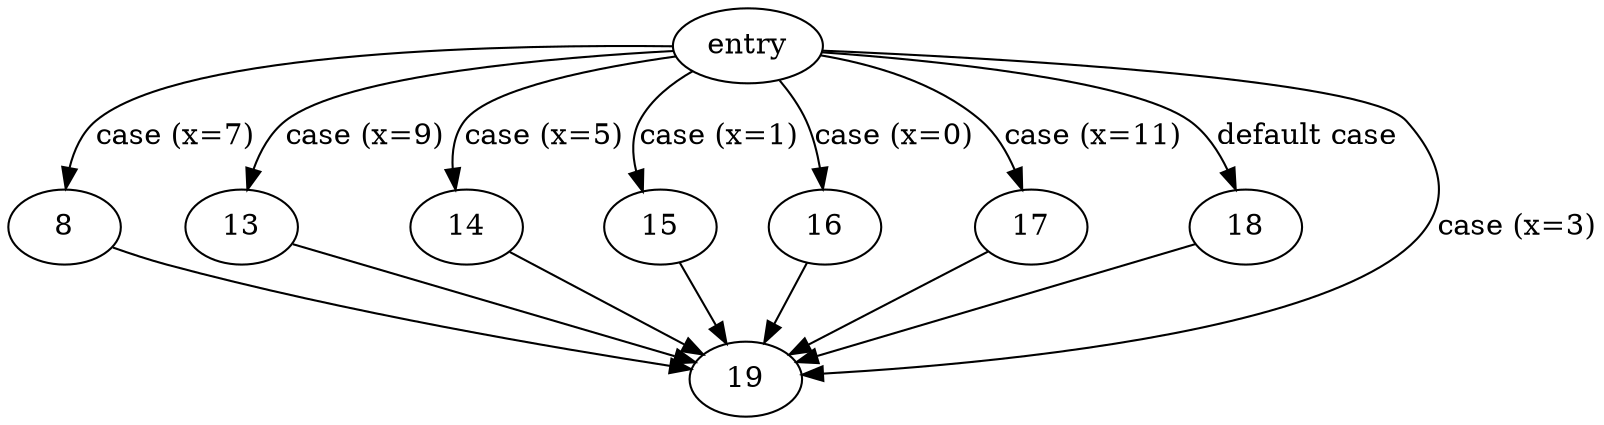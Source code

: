 digraph "file_type" {
	// Node definitions.
	1 [label=entry];
	8;
	13;
	14;
	15;
	16;
	17;
	18;
	19;

	// Edge definitions.
	1 -> 8 [label="case (x=7)"];
	1 -> 13 [label="case (x=9)"];
	1 -> 14 [label="case (x=5)"];
	1 -> 15 [label="case (x=1)"];
	1 -> 16 [label="case (x=0)"];
	1 -> 17 [label="case (x=11)"];
	1 -> 18 [label="default case"];
	1 -> 19 [label="case (x=3)"];
	8 -> 19;
	13 -> 19;
	14 -> 19;
	15 -> 19;
	16 -> 19;
	17 -> 19;
	18 -> 19;
}